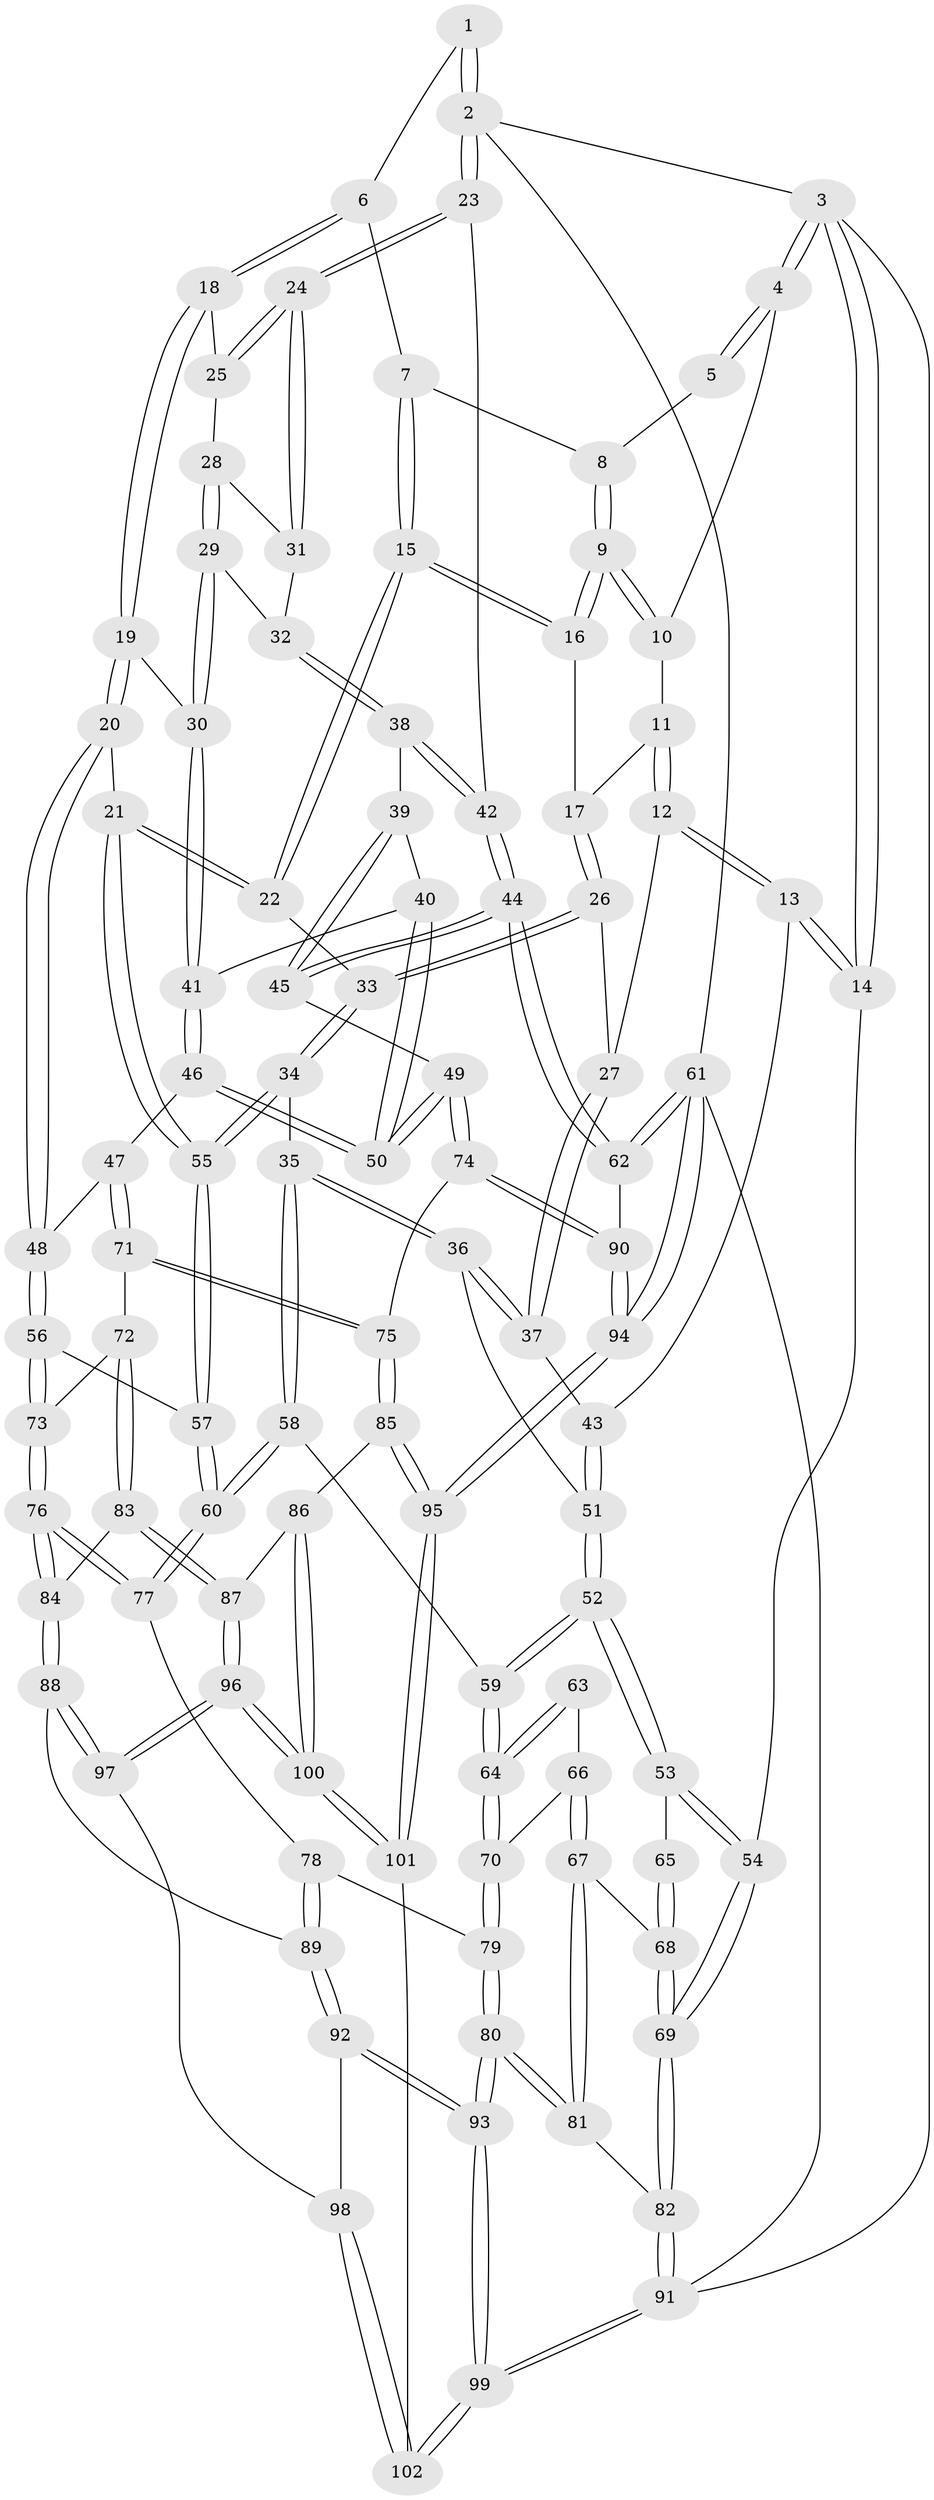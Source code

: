 // Generated by graph-tools (version 1.1) at 2025/38/02/21/25 10:38:58]
// undirected, 102 vertices, 252 edges
graph export_dot {
graph [start="1"]
  node [color=gray90,style=filled];
  1 [pos="+0.7969237809378096+0"];
  2 [pos="+1+0"];
  3 [pos="+0+0"];
  4 [pos="+0.20356224405673154+0"];
  5 [pos="+0.4085895364263713+0"];
  6 [pos="+0.7615442038445858+0"];
  7 [pos="+0.6044556489656588+0.06672830431267668"];
  8 [pos="+0.5040572501830051+0.06109751020110093"];
  9 [pos="+0.44087205491856873+0.1246547951684454"];
  10 [pos="+0.20630221845127944+0"];
  11 [pos="+0.1985606978803574+0.02857041259380422"];
  12 [pos="+0.08520386046593173+0.23308643584860894"];
  13 [pos="+0+0.28935450578408956"];
  14 [pos="+0+0.29776367328702463"];
  15 [pos="+0.4905927817045505+0.2624808773141404"];
  16 [pos="+0.43757666710434195+0.1660269280247866"];
  17 [pos="+0.295883453096295+0.1543284001760733"];
  18 [pos="+0.7677739009497956+0.024927562263971404"];
  19 [pos="+0.6564122068758291+0.290633270812235"];
  20 [pos="+0.5281309980599913+0.32242574695984927"];
  21 [pos="+0.509865497428688+0.31806543658051134"];
  22 [pos="+0.5020158353416064+0.3134049937668325"];
  23 [pos="+1+0.1900755345861816"];
  24 [pos="+1+0.18163156314277734"];
  25 [pos="+0.788245324250154+0.048069497179389846"];
  26 [pos="+0.28284987501469455+0.26022522042763724"];
  27 [pos="+0.21368893961473673+0.26852392416187765"];
  28 [pos="+0.8281276018454903+0.10962295441841602"];
  29 [pos="+0.8447145610657264+0.27093727610759566"];
  30 [pos="+0.7421510418194235+0.3445304939776722"];
  31 [pos="+0.9285065663654882+0.17972891253269743"];
  32 [pos="+0.9225952642836092+0.2957951816067396"];
  33 [pos="+0.37868470230673396+0.34445203860405155"];
  34 [pos="+0.3095015197681387+0.4251428082099601"];
  35 [pos="+0.2798796129229417+0.4406944885388971"];
  36 [pos="+0.24260024576835287+0.42586384816515216"];
  37 [pos="+0.22748514125477415+0.40985027040766303"];
  38 [pos="+0.9331957125649614+0.3065986654236449"];
  39 [pos="+0.9209184920160259+0.37965395177274963"];
  40 [pos="+0.8683998711818969+0.40488040792810825"];
  41 [pos="+0.7584845908324178+0.3751840645009591"];
  42 [pos="+1+0.19555412758342558"];
  43 [pos="+0+0.29013287816769745"];
  44 [pos="+1+0.5700273695449937"];
  45 [pos="+1+0.569422676029953"];
  46 [pos="+0.7251025248557026+0.5601109784835383"];
  47 [pos="+0.6840995328002983+0.573608710257943"];
  48 [pos="+0.6374173495046573+0.5676863012816113"];
  49 [pos="+0.9045375233939382+0.6243583479510775"];
  50 [pos="+0.8763982356499295+0.6048754939572987"];
  51 [pos="+0.11552445082583744+0.482229140720741"];
  52 [pos="+0.11497751944460882+0.48710169003078935"];
  53 [pos="+0.039271816941679506+0.5760564217607386"];
  54 [pos="+0+0.5781894320306226"];
  55 [pos="+0.44400915103141736+0.5673366333040751"];
  56 [pos="+0.5759388035206445+0.6025434106145541"];
  57 [pos="+0.4459054390543108+0.5778120243437991"];
  58 [pos="+0.24723195043933407+0.6103288309656734"];
  59 [pos="+0.2460871016747333+0.6110045187932562"];
  60 [pos="+0.38125857633444765+0.6370722084191445"];
  61 [pos="+1+1"];
  62 [pos="+1+0.797253445967291"];
  63 [pos="+0.0854945233348255+0.6000770700103895"];
  64 [pos="+0.24001007754885081+0.6174778921984622"];
  65 [pos="+0.05108659645135314+0.5839338793472759"];
  66 [pos="+0.09863471337437264+0.6721540963460836"];
  67 [pos="+0.08137153932092756+0.7166046253145115"];
  68 [pos="+0.06945473264609094+0.7072360530545552"];
  69 [pos="+0+0.5962608317930612"];
  70 [pos="+0.22644963725052059+0.657533932592262"];
  71 [pos="+0.696782777584206+0.7425378768812794"];
  72 [pos="+0.6357601329909901+0.752537829270939"];
  73 [pos="+0.5653514900812799+0.6571029306994308"];
  74 [pos="+0.8461548503694359+0.8003757700979343"];
  75 [pos="+0.77150083651938+0.8187922517203567"];
  76 [pos="+0.5098008573072927+0.7549958058604195"];
  77 [pos="+0.400728119834705+0.7066594134315644"];
  78 [pos="+0.37269191460231765+0.7583172517787496"];
  79 [pos="+0.20599532341484408+0.7525619022148574"];
  80 [pos="+0.16236688880426128+0.8307043756325959"];
  81 [pos="+0.11225247665748944+0.784121426608798"];
  82 [pos="+0+0.6931220296528251"];
  83 [pos="+0.5447868612361074+0.8369416161614304"];
  84 [pos="+0.5373924849677869+0.836102997591018"];
  85 [pos="+0.7112903625732419+0.8908390719006521"];
  86 [pos="+0.6477353252808664+0.8914247352519394"];
  87 [pos="+0.6351117080519474+0.8872115260975959"];
  88 [pos="+0.5024315219394697+0.8658724688259664"];
  89 [pos="+0.37220285484398996+0.8413905254098534"];
  90 [pos="+0.8593686748953308+0.8140065848214822"];
  91 [pos="+0+1"];
  92 [pos="+0.29149962699996357+0.9067659708598269"];
  93 [pos="+0.16760175063015995+0.9761773618295327"];
  94 [pos="+1+1"];
  95 [pos="+0.84001447102189+1"];
  96 [pos="+0.5487936566519698+0.9945725477576928"];
  97 [pos="+0.4975701061782277+0.8887251110147105"];
  98 [pos="+0.45670545838005494+0.9430990602064667"];
  99 [pos="+0.04382349146199017+1"];
  100 [pos="+0.5684533110017062+1"];
  101 [pos="+0.5647995342544276+1"];
  102 [pos="+0.3753622802597861+1"];
  1 -- 2;
  1 -- 2;
  1 -- 6;
  2 -- 3;
  2 -- 23;
  2 -- 23;
  2 -- 61;
  3 -- 4;
  3 -- 4;
  3 -- 14;
  3 -- 14;
  3 -- 91;
  4 -- 5;
  4 -- 5;
  4 -- 10;
  5 -- 8;
  6 -- 7;
  6 -- 18;
  6 -- 18;
  7 -- 8;
  7 -- 15;
  7 -- 15;
  8 -- 9;
  8 -- 9;
  9 -- 10;
  9 -- 10;
  9 -- 16;
  9 -- 16;
  10 -- 11;
  11 -- 12;
  11 -- 12;
  11 -- 17;
  12 -- 13;
  12 -- 13;
  12 -- 27;
  13 -- 14;
  13 -- 14;
  13 -- 43;
  14 -- 54;
  15 -- 16;
  15 -- 16;
  15 -- 22;
  15 -- 22;
  16 -- 17;
  17 -- 26;
  17 -- 26;
  18 -- 19;
  18 -- 19;
  18 -- 25;
  19 -- 20;
  19 -- 20;
  19 -- 30;
  20 -- 21;
  20 -- 48;
  20 -- 48;
  21 -- 22;
  21 -- 22;
  21 -- 55;
  21 -- 55;
  22 -- 33;
  23 -- 24;
  23 -- 24;
  23 -- 42;
  24 -- 25;
  24 -- 25;
  24 -- 31;
  24 -- 31;
  25 -- 28;
  26 -- 27;
  26 -- 33;
  26 -- 33;
  27 -- 37;
  27 -- 37;
  28 -- 29;
  28 -- 29;
  28 -- 31;
  29 -- 30;
  29 -- 30;
  29 -- 32;
  30 -- 41;
  30 -- 41;
  31 -- 32;
  32 -- 38;
  32 -- 38;
  33 -- 34;
  33 -- 34;
  34 -- 35;
  34 -- 55;
  34 -- 55;
  35 -- 36;
  35 -- 36;
  35 -- 58;
  35 -- 58;
  36 -- 37;
  36 -- 37;
  36 -- 51;
  37 -- 43;
  38 -- 39;
  38 -- 42;
  38 -- 42;
  39 -- 40;
  39 -- 45;
  39 -- 45;
  40 -- 41;
  40 -- 50;
  40 -- 50;
  41 -- 46;
  41 -- 46;
  42 -- 44;
  42 -- 44;
  43 -- 51;
  43 -- 51;
  44 -- 45;
  44 -- 45;
  44 -- 62;
  44 -- 62;
  45 -- 49;
  46 -- 47;
  46 -- 50;
  46 -- 50;
  47 -- 48;
  47 -- 71;
  47 -- 71;
  48 -- 56;
  48 -- 56;
  49 -- 50;
  49 -- 50;
  49 -- 74;
  49 -- 74;
  51 -- 52;
  51 -- 52;
  52 -- 53;
  52 -- 53;
  52 -- 59;
  52 -- 59;
  53 -- 54;
  53 -- 54;
  53 -- 65;
  54 -- 69;
  54 -- 69;
  55 -- 57;
  55 -- 57;
  56 -- 57;
  56 -- 73;
  56 -- 73;
  57 -- 60;
  57 -- 60;
  58 -- 59;
  58 -- 60;
  58 -- 60;
  59 -- 64;
  59 -- 64;
  60 -- 77;
  60 -- 77;
  61 -- 62;
  61 -- 62;
  61 -- 94;
  61 -- 94;
  61 -- 91;
  62 -- 90;
  63 -- 64;
  63 -- 64;
  63 -- 66;
  64 -- 70;
  64 -- 70;
  65 -- 68;
  65 -- 68;
  66 -- 67;
  66 -- 67;
  66 -- 70;
  67 -- 68;
  67 -- 81;
  67 -- 81;
  68 -- 69;
  68 -- 69;
  69 -- 82;
  69 -- 82;
  70 -- 79;
  70 -- 79;
  71 -- 72;
  71 -- 75;
  71 -- 75;
  72 -- 73;
  72 -- 83;
  72 -- 83;
  73 -- 76;
  73 -- 76;
  74 -- 75;
  74 -- 90;
  74 -- 90;
  75 -- 85;
  75 -- 85;
  76 -- 77;
  76 -- 77;
  76 -- 84;
  76 -- 84;
  77 -- 78;
  78 -- 79;
  78 -- 89;
  78 -- 89;
  79 -- 80;
  79 -- 80;
  80 -- 81;
  80 -- 81;
  80 -- 93;
  80 -- 93;
  81 -- 82;
  82 -- 91;
  82 -- 91;
  83 -- 84;
  83 -- 87;
  83 -- 87;
  84 -- 88;
  84 -- 88;
  85 -- 86;
  85 -- 95;
  85 -- 95;
  86 -- 87;
  86 -- 100;
  86 -- 100;
  87 -- 96;
  87 -- 96;
  88 -- 89;
  88 -- 97;
  88 -- 97;
  89 -- 92;
  89 -- 92;
  90 -- 94;
  90 -- 94;
  91 -- 99;
  91 -- 99;
  92 -- 93;
  92 -- 93;
  92 -- 98;
  93 -- 99;
  93 -- 99;
  94 -- 95;
  94 -- 95;
  95 -- 101;
  95 -- 101;
  96 -- 97;
  96 -- 97;
  96 -- 100;
  96 -- 100;
  97 -- 98;
  98 -- 102;
  98 -- 102;
  99 -- 102;
  99 -- 102;
  100 -- 101;
  100 -- 101;
  101 -- 102;
}
